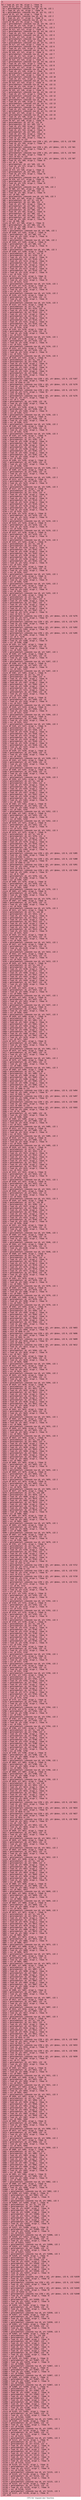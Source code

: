 digraph "CFG for 'expand_key' function" {
	label="CFG for 'expand_key' function";

	Node0x16a7f370 [shape=record,color="#b70d28ff", style=filled, fillcolor="#b70d2870" fontname="Courier",label="{2:\l|  %3 = load i8, ptr %0, align 1, !tbaa !6\l  store i8 %3, ptr %1, align 1, !tbaa !6\l  %4 = getelementptr inbounds nuw i8, ptr %0, i32 1\l  %5 = load i8, ptr %4, align 1, !tbaa !6\l  %6 = getelementptr inbounds nuw i8, ptr %1, i32 1\l  store i8 %5, ptr %6, align 1, !tbaa !6\l  %7 = getelementptr inbounds nuw i8, ptr %0, i32 2\l  %8 = load i8, ptr %7, align 1, !tbaa !6\l  %9 = getelementptr inbounds nuw i8, ptr %1, i32 2\l  store i8 %8, ptr %9, align 1, !tbaa !6\l  %10 = getelementptr inbounds nuw i8, ptr %0, i32 3\l  %11 = load i8, ptr %10, align 1, !tbaa !6\l  %12 = getelementptr inbounds nuw i8, ptr %1, i32 3\l  store i8 %11, ptr %12, align 1, !tbaa !6\l  %13 = getelementptr inbounds nuw i8, ptr %0, i32 4\l  %14 = load i8, ptr %13, align 1, !tbaa !6\l  %15 = getelementptr inbounds nuw i8, ptr %1, i32 4\l  store i8 %14, ptr %15, align 1, !tbaa !6\l  %16 = getelementptr inbounds nuw i8, ptr %0, i32 5\l  %17 = load i8, ptr %16, align 1, !tbaa !6\l  %18 = getelementptr inbounds nuw i8, ptr %1, i32 5\l  store i8 %17, ptr %18, align 1, !tbaa !6\l  %19 = getelementptr inbounds nuw i8, ptr %0, i32 6\l  %20 = load i8, ptr %19, align 1, !tbaa !6\l  %21 = getelementptr inbounds nuw i8, ptr %1, i32 6\l  store i8 %20, ptr %21, align 1, !tbaa !6\l  %22 = getelementptr inbounds nuw i8, ptr %0, i32 7\l  %23 = load i8, ptr %22, align 1, !tbaa !6\l  %24 = getelementptr inbounds nuw i8, ptr %1, i32 7\l  store i8 %23, ptr %24, align 1, !tbaa !6\l  %25 = getelementptr inbounds nuw i8, ptr %0, i32 8\l  %26 = load i8, ptr %25, align 1, !tbaa !6\l  %27 = getelementptr inbounds nuw i8, ptr %1, i32 8\l  store i8 %26, ptr %27, align 1, !tbaa !6\l  %28 = getelementptr inbounds nuw i8, ptr %0, i32 9\l  %29 = load i8, ptr %28, align 1, !tbaa !6\l  %30 = getelementptr inbounds nuw i8, ptr %1, i32 9\l  store i8 %29, ptr %30, align 1, !tbaa !6\l  %31 = getelementptr inbounds nuw i8, ptr %0, i32 10\l  %32 = load i8, ptr %31, align 1, !tbaa !6\l  %33 = getelementptr inbounds nuw i8, ptr %1, i32 10\l  store i8 %32, ptr %33, align 1, !tbaa !6\l  %34 = getelementptr inbounds nuw i8, ptr %0, i32 11\l  %35 = load i8, ptr %34, align 1, !tbaa !6\l  %36 = getelementptr inbounds nuw i8, ptr %1, i32 11\l  store i8 %35, ptr %36, align 1, !tbaa !6\l  %37 = getelementptr inbounds nuw i8, ptr %0, i32 12\l  %38 = load i8, ptr %37, align 1, !tbaa !6\l  %39 = getelementptr inbounds nuw i8, ptr %1, i32 12\l  store i8 %38, ptr %39, align 1, !tbaa !6\l  %40 = getelementptr inbounds nuw i8, ptr %0, i32 13\l  %41 = load i8, ptr %40, align 1, !tbaa !6\l  %42 = getelementptr inbounds nuw i8, ptr %1, i32 13\l  store i8 %41, ptr %42, align 1, !tbaa !6\l  %43 = getelementptr inbounds nuw i8, ptr %0, i32 14\l  %44 = load i8, ptr %43, align 1, !tbaa !6\l  %45 = getelementptr inbounds nuw i8, ptr %1, i32 14\l  store i8 %44, ptr %45, align 1, !tbaa !6\l  %46 = getelementptr inbounds nuw i8, ptr %0, i32 15\l  %47 = load i8, ptr %46, align 1, !tbaa !6\l  %48 = getelementptr inbounds nuw i8, ptr %1, i32 15\l  store i8 %47, ptr %48, align 1, !tbaa !6\l  %49 = getelementptr i8, ptr %1, i32 16\l  %50 = getelementptr i8, ptr %49, i32 -4\l  %51 = load i8, ptr %50, align 1, !tbaa !6\l  %52 = getelementptr i8, ptr %49, i32 -3\l  %53 = load i8, ptr %52, align 1, !tbaa !6\l  %54 = getelementptr i8, ptr %49, i32 -2\l  %55 = load i8, ptr %54, align 1, !tbaa !6\l  %56 = getelementptr i8, ptr %49, i32 -1\l  %57 = load i8, ptr %56, align 1, !tbaa !6\l  %58 = zext i8 %53 to i32\l  %59 = getelementptr inbounds nuw [256 x i8], ptr @sbox, i32 0, i32 %58\l  %60 = load i8, ptr %59, align 1, !tbaa !6\l  %61 = zext i8 %55 to i32\l  %62 = getelementptr inbounds nuw [256 x i8], ptr @sbox, i32 0, i32 %61\l  %63 = load i8, ptr %62, align 1, !tbaa !6\l  %64 = zext i8 %57 to i32\l  %65 = getelementptr inbounds nuw [256 x i8], ptr @sbox, i32 0, i32 %64\l  %66 = load i8, ptr %65, align 1, !tbaa !6\l  %67 = zext i8 %51 to i32\l  %68 = getelementptr inbounds nuw [256 x i8], ptr @sbox, i32 0, i32 %67\l  %69 = load i8, ptr %68, align 1, !tbaa !6\l  %70 = xor i8 1, %60\l  %71 = getelementptr i8, ptr %49, i32 -16\l  %72 = load i8, ptr %71, align 1, !tbaa !6\l  %73 = xor i8 %72, %70\l  store i8 %73, ptr %49, align 1, !tbaa !6\l  %74 = getelementptr i8, ptr %49, i32 -15\l  %75 = load i8, ptr %74, align 1, !tbaa !6\l  %76 = xor i8 %75, %63\l  %77 = getelementptr inbounds nuw i8, ptr %49, i32 1\l  store i8 %76, ptr %77, align 1, !tbaa !6\l  %78 = getelementptr i8, ptr %49, i32 -14\l  %79 = load i8, ptr %78, align 1, !tbaa !6\l  %80 = xor i8 %79, %66\l  %81 = getelementptr inbounds nuw i8, ptr %49, i32 2\l  store i8 %80, ptr %81, align 1, !tbaa !6\l  %82 = getelementptr i8, ptr %49, i32 -13\l  %83 = load i8, ptr %82, align 1, !tbaa !6\l  %84 = xor i8 %83, %69\l  %85 = getelementptr inbounds nuw i8, ptr %49, i32 3\l  store i8 %84, ptr %85, align 1, !tbaa !6\l  %86 = getelementptr i8, ptr %1, i32 20\l  %87 = getelementptr i8, ptr %86, i32 -4\l  %88 = load i8, ptr %87, align 1, !tbaa !6\l  %89 = getelementptr i8, ptr %86, i32 -3\l  %90 = load i8, ptr %89, align 1, !tbaa !6\l  %91 = getelementptr i8, ptr %86, i32 -2\l  %92 = load i8, ptr %91, align 1, !tbaa !6\l  %93 = getelementptr i8, ptr %86, i32 -1\l  %94 = load i8, ptr %93, align 1, !tbaa !6\l  %95 = getelementptr i8, ptr %86, i32 -16\l  %96 = load i8, ptr %95, align 1, !tbaa !6\l  %97 = xor i8 %96, %88\l  store i8 %97, ptr %86, align 1, !tbaa !6\l  %98 = getelementptr i8, ptr %86, i32 -15\l  %99 = load i8, ptr %98, align 1, !tbaa !6\l  %100 = xor i8 %99, %90\l  %101 = getelementptr inbounds nuw i8, ptr %86, i32 1\l  store i8 %100, ptr %101, align 1, !tbaa !6\l  %102 = getelementptr i8, ptr %86, i32 -14\l  %103 = load i8, ptr %102, align 1, !tbaa !6\l  %104 = xor i8 %103, %92\l  %105 = getelementptr inbounds nuw i8, ptr %86, i32 2\l  store i8 %104, ptr %105, align 1, !tbaa !6\l  %106 = getelementptr i8, ptr %86, i32 -13\l  %107 = load i8, ptr %106, align 1, !tbaa !6\l  %108 = xor i8 %107, %94\l  %109 = getelementptr inbounds nuw i8, ptr %86, i32 3\l  store i8 %108, ptr %109, align 1, !tbaa !6\l  %110 = getelementptr i8, ptr %1, i32 24\l  %111 = getelementptr i8, ptr %110, i32 -4\l  %112 = load i8, ptr %111, align 1, !tbaa !6\l  %113 = getelementptr i8, ptr %110, i32 -3\l  %114 = load i8, ptr %113, align 1, !tbaa !6\l  %115 = getelementptr i8, ptr %110, i32 -2\l  %116 = load i8, ptr %115, align 1, !tbaa !6\l  %117 = getelementptr i8, ptr %110, i32 -1\l  %118 = load i8, ptr %117, align 1, !tbaa !6\l  %119 = getelementptr i8, ptr %110, i32 -16\l  %120 = load i8, ptr %119, align 1, !tbaa !6\l  %121 = xor i8 %120, %112\l  store i8 %121, ptr %110, align 1, !tbaa !6\l  %122 = getelementptr i8, ptr %110, i32 -15\l  %123 = load i8, ptr %122, align 1, !tbaa !6\l  %124 = xor i8 %123, %114\l  %125 = getelementptr inbounds nuw i8, ptr %110, i32 1\l  store i8 %124, ptr %125, align 1, !tbaa !6\l  %126 = getelementptr i8, ptr %110, i32 -14\l  %127 = load i8, ptr %126, align 1, !tbaa !6\l  %128 = xor i8 %127, %116\l  %129 = getelementptr inbounds nuw i8, ptr %110, i32 2\l  store i8 %128, ptr %129, align 1, !tbaa !6\l  %130 = getelementptr i8, ptr %110, i32 -13\l  %131 = load i8, ptr %130, align 1, !tbaa !6\l  %132 = xor i8 %131, %118\l  %133 = getelementptr inbounds nuw i8, ptr %110, i32 3\l  store i8 %132, ptr %133, align 1, !tbaa !6\l  %134 = getelementptr i8, ptr %1, i32 28\l  %135 = getelementptr i8, ptr %134, i32 -4\l  %136 = load i8, ptr %135, align 1, !tbaa !6\l  %137 = getelementptr i8, ptr %134, i32 -3\l  %138 = load i8, ptr %137, align 1, !tbaa !6\l  %139 = getelementptr i8, ptr %134, i32 -2\l  %140 = load i8, ptr %139, align 1, !tbaa !6\l  %141 = getelementptr i8, ptr %134, i32 -1\l  %142 = load i8, ptr %141, align 1, !tbaa !6\l  %143 = getelementptr i8, ptr %134, i32 -16\l  %144 = load i8, ptr %143, align 1, !tbaa !6\l  %145 = xor i8 %144, %136\l  store i8 %145, ptr %134, align 1, !tbaa !6\l  %146 = getelementptr i8, ptr %134, i32 -15\l  %147 = load i8, ptr %146, align 1, !tbaa !6\l  %148 = xor i8 %147, %138\l  %149 = getelementptr inbounds nuw i8, ptr %134, i32 1\l  store i8 %148, ptr %149, align 1, !tbaa !6\l  %150 = getelementptr i8, ptr %134, i32 -14\l  %151 = load i8, ptr %150, align 1, !tbaa !6\l  %152 = xor i8 %151, %140\l  %153 = getelementptr inbounds nuw i8, ptr %134, i32 2\l  store i8 %152, ptr %153, align 1, !tbaa !6\l  %154 = getelementptr i8, ptr %134, i32 -13\l  %155 = load i8, ptr %154, align 1, !tbaa !6\l  %156 = xor i8 %155, %142\l  %157 = getelementptr inbounds nuw i8, ptr %134, i32 3\l  store i8 %156, ptr %157, align 1, !tbaa !6\l  %158 = getelementptr i8, ptr %1, i32 32\l  %159 = getelementptr i8, ptr %158, i32 -4\l  %160 = load i8, ptr %159, align 1, !tbaa !6\l  %161 = getelementptr i8, ptr %158, i32 -3\l  %162 = load i8, ptr %161, align 1, !tbaa !6\l  %163 = getelementptr i8, ptr %158, i32 -2\l  %164 = load i8, ptr %163, align 1, !tbaa !6\l  %165 = getelementptr i8, ptr %158, i32 -1\l  %166 = load i8, ptr %165, align 1, !tbaa !6\l  %167 = zext i8 %162 to i32\l  %168 = getelementptr inbounds nuw [256 x i8], ptr @sbox, i32 0, i32 %167\l  %169 = load i8, ptr %168, align 1, !tbaa !6\l  %170 = zext i8 %164 to i32\l  %171 = getelementptr inbounds nuw [256 x i8], ptr @sbox, i32 0, i32 %170\l  %172 = load i8, ptr %171, align 1, !tbaa !6\l  %173 = zext i8 %166 to i32\l  %174 = getelementptr inbounds nuw [256 x i8], ptr @sbox, i32 0, i32 %173\l  %175 = load i8, ptr %174, align 1, !tbaa !6\l  %176 = zext i8 %160 to i32\l  %177 = getelementptr inbounds nuw [256 x i8], ptr @sbox, i32 0, i32 %176\l  %178 = load i8, ptr %177, align 1, !tbaa !6\l  %179 = xor i8 2, %169\l  %180 = getelementptr i8, ptr %158, i32 -16\l  %181 = load i8, ptr %180, align 1, !tbaa !6\l  %182 = xor i8 %181, %179\l  store i8 %182, ptr %158, align 1, !tbaa !6\l  %183 = getelementptr i8, ptr %158, i32 -15\l  %184 = load i8, ptr %183, align 1, !tbaa !6\l  %185 = xor i8 %184, %172\l  %186 = getelementptr inbounds nuw i8, ptr %158, i32 1\l  store i8 %185, ptr %186, align 1, !tbaa !6\l  %187 = getelementptr i8, ptr %158, i32 -14\l  %188 = load i8, ptr %187, align 1, !tbaa !6\l  %189 = xor i8 %188, %175\l  %190 = getelementptr inbounds nuw i8, ptr %158, i32 2\l  store i8 %189, ptr %190, align 1, !tbaa !6\l  %191 = getelementptr i8, ptr %158, i32 -13\l  %192 = load i8, ptr %191, align 1, !tbaa !6\l  %193 = xor i8 %192, %178\l  %194 = getelementptr inbounds nuw i8, ptr %158, i32 3\l  store i8 %193, ptr %194, align 1, !tbaa !6\l  %195 = getelementptr i8, ptr %1, i32 36\l  %196 = getelementptr i8, ptr %195, i32 -4\l  %197 = load i8, ptr %196, align 1, !tbaa !6\l  %198 = getelementptr i8, ptr %195, i32 -3\l  %199 = load i8, ptr %198, align 1, !tbaa !6\l  %200 = getelementptr i8, ptr %195, i32 -2\l  %201 = load i8, ptr %200, align 1, !tbaa !6\l  %202 = getelementptr i8, ptr %195, i32 -1\l  %203 = load i8, ptr %202, align 1, !tbaa !6\l  %204 = getelementptr i8, ptr %195, i32 -16\l  %205 = load i8, ptr %204, align 1, !tbaa !6\l  %206 = xor i8 %205, %197\l  store i8 %206, ptr %195, align 1, !tbaa !6\l  %207 = getelementptr i8, ptr %195, i32 -15\l  %208 = load i8, ptr %207, align 1, !tbaa !6\l  %209 = xor i8 %208, %199\l  %210 = getelementptr inbounds nuw i8, ptr %195, i32 1\l  store i8 %209, ptr %210, align 1, !tbaa !6\l  %211 = getelementptr i8, ptr %195, i32 -14\l  %212 = load i8, ptr %211, align 1, !tbaa !6\l  %213 = xor i8 %212, %201\l  %214 = getelementptr inbounds nuw i8, ptr %195, i32 2\l  store i8 %213, ptr %214, align 1, !tbaa !6\l  %215 = getelementptr i8, ptr %195, i32 -13\l  %216 = load i8, ptr %215, align 1, !tbaa !6\l  %217 = xor i8 %216, %203\l  %218 = getelementptr inbounds nuw i8, ptr %195, i32 3\l  store i8 %217, ptr %218, align 1, !tbaa !6\l  %219 = getelementptr i8, ptr %1, i32 40\l  %220 = getelementptr i8, ptr %219, i32 -4\l  %221 = load i8, ptr %220, align 1, !tbaa !6\l  %222 = getelementptr i8, ptr %219, i32 -3\l  %223 = load i8, ptr %222, align 1, !tbaa !6\l  %224 = getelementptr i8, ptr %219, i32 -2\l  %225 = load i8, ptr %224, align 1, !tbaa !6\l  %226 = getelementptr i8, ptr %219, i32 -1\l  %227 = load i8, ptr %226, align 1, !tbaa !6\l  %228 = getelementptr i8, ptr %219, i32 -16\l  %229 = load i8, ptr %228, align 1, !tbaa !6\l  %230 = xor i8 %229, %221\l  store i8 %230, ptr %219, align 1, !tbaa !6\l  %231 = getelementptr i8, ptr %219, i32 -15\l  %232 = load i8, ptr %231, align 1, !tbaa !6\l  %233 = xor i8 %232, %223\l  %234 = getelementptr inbounds nuw i8, ptr %219, i32 1\l  store i8 %233, ptr %234, align 1, !tbaa !6\l  %235 = getelementptr i8, ptr %219, i32 -14\l  %236 = load i8, ptr %235, align 1, !tbaa !6\l  %237 = xor i8 %236, %225\l  %238 = getelementptr inbounds nuw i8, ptr %219, i32 2\l  store i8 %237, ptr %238, align 1, !tbaa !6\l  %239 = getelementptr i8, ptr %219, i32 -13\l  %240 = load i8, ptr %239, align 1, !tbaa !6\l  %241 = xor i8 %240, %227\l  %242 = getelementptr inbounds nuw i8, ptr %219, i32 3\l  store i8 %241, ptr %242, align 1, !tbaa !6\l  %243 = getelementptr i8, ptr %1, i32 44\l  %244 = getelementptr i8, ptr %243, i32 -4\l  %245 = load i8, ptr %244, align 1, !tbaa !6\l  %246 = getelementptr i8, ptr %243, i32 -3\l  %247 = load i8, ptr %246, align 1, !tbaa !6\l  %248 = getelementptr i8, ptr %243, i32 -2\l  %249 = load i8, ptr %248, align 1, !tbaa !6\l  %250 = getelementptr i8, ptr %243, i32 -1\l  %251 = load i8, ptr %250, align 1, !tbaa !6\l  %252 = getelementptr i8, ptr %243, i32 -16\l  %253 = load i8, ptr %252, align 1, !tbaa !6\l  %254 = xor i8 %253, %245\l  store i8 %254, ptr %243, align 1, !tbaa !6\l  %255 = getelementptr i8, ptr %243, i32 -15\l  %256 = load i8, ptr %255, align 1, !tbaa !6\l  %257 = xor i8 %256, %247\l  %258 = getelementptr inbounds nuw i8, ptr %243, i32 1\l  store i8 %257, ptr %258, align 1, !tbaa !6\l  %259 = getelementptr i8, ptr %243, i32 -14\l  %260 = load i8, ptr %259, align 1, !tbaa !6\l  %261 = xor i8 %260, %249\l  %262 = getelementptr inbounds nuw i8, ptr %243, i32 2\l  store i8 %261, ptr %262, align 1, !tbaa !6\l  %263 = getelementptr i8, ptr %243, i32 -13\l  %264 = load i8, ptr %263, align 1, !tbaa !6\l  %265 = xor i8 %264, %251\l  %266 = getelementptr inbounds nuw i8, ptr %243, i32 3\l  store i8 %265, ptr %266, align 1, !tbaa !6\l  %267 = getelementptr i8, ptr %1, i32 48\l  %268 = getelementptr i8, ptr %267, i32 -4\l  %269 = load i8, ptr %268, align 1, !tbaa !6\l  %270 = getelementptr i8, ptr %267, i32 -3\l  %271 = load i8, ptr %270, align 1, !tbaa !6\l  %272 = getelementptr i8, ptr %267, i32 -2\l  %273 = load i8, ptr %272, align 1, !tbaa !6\l  %274 = getelementptr i8, ptr %267, i32 -1\l  %275 = load i8, ptr %274, align 1, !tbaa !6\l  %276 = zext i8 %271 to i32\l  %277 = getelementptr inbounds nuw [256 x i8], ptr @sbox, i32 0, i32 %276\l  %278 = load i8, ptr %277, align 1, !tbaa !6\l  %279 = zext i8 %273 to i32\l  %280 = getelementptr inbounds nuw [256 x i8], ptr @sbox, i32 0, i32 %279\l  %281 = load i8, ptr %280, align 1, !tbaa !6\l  %282 = zext i8 %275 to i32\l  %283 = getelementptr inbounds nuw [256 x i8], ptr @sbox, i32 0, i32 %282\l  %284 = load i8, ptr %283, align 1, !tbaa !6\l  %285 = zext i8 %269 to i32\l  %286 = getelementptr inbounds nuw [256 x i8], ptr @sbox, i32 0, i32 %285\l  %287 = load i8, ptr %286, align 1, !tbaa !6\l  %288 = xor i8 4, %278\l  %289 = getelementptr i8, ptr %267, i32 -16\l  %290 = load i8, ptr %289, align 1, !tbaa !6\l  %291 = xor i8 %290, %288\l  store i8 %291, ptr %267, align 1, !tbaa !6\l  %292 = getelementptr i8, ptr %267, i32 -15\l  %293 = load i8, ptr %292, align 1, !tbaa !6\l  %294 = xor i8 %293, %281\l  %295 = getelementptr inbounds nuw i8, ptr %267, i32 1\l  store i8 %294, ptr %295, align 1, !tbaa !6\l  %296 = getelementptr i8, ptr %267, i32 -14\l  %297 = load i8, ptr %296, align 1, !tbaa !6\l  %298 = xor i8 %297, %284\l  %299 = getelementptr inbounds nuw i8, ptr %267, i32 2\l  store i8 %298, ptr %299, align 1, !tbaa !6\l  %300 = getelementptr i8, ptr %267, i32 -13\l  %301 = load i8, ptr %300, align 1, !tbaa !6\l  %302 = xor i8 %301, %287\l  %303 = getelementptr inbounds nuw i8, ptr %267, i32 3\l  store i8 %302, ptr %303, align 1, !tbaa !6\l  %304 = getelementptr i8, ptr %1, i32 52\l  %305 = getelementptr i8, ptr %304, i32 -4\l  %306 = load i8, ptr %305, align 1, !tbaa !6\l  %307 = getelementptr i8, ptr %304, i32 -3\l  %308 = load i8, ptr %307, align 1, !tbaa !6\l  %309 = getelementptr i8, ptr %304, i32 -2\l  %310 = load i8, ptr %309, align 1, !tbaa !6\l  %311 = getelementptr i8, ptr %304, i32 -1\l  %312 = load i8, ptr %311, align 1, !tbaa !6\l  %313 = getelementptr i8, ptr %304, i32 -16\l  %314 = load i8, ptr %313, align 1, !tbaa !6\l  %315 = xor i8 %314, %306\l  store i8 %315, ptr %304, align 1, !tbaa !6\l  %316 = getelementptr i8, ptr %304, i32 -15\l  %317 = load i8, ptr %316, align 1, !tbaa !6\l  %318 = xor i8 %317, %308\l  %319 = getelementptr inbounds nuw i8, ptr %304, i32 1\l  store i8 %318, ptr %319, align 1, !tbaa !6\l  %320 = getelementptr i8, ptr %304, i32 -14\l  %321 = load i8, ptr %320, align 1, !tbaa !6\l  %322 = xor i8 %321, %310\l  %323 = getelementptr inbounds nuw i8, ptr %304, i32 2\l  store i8 %322, ptr %323, align 1, !tbaa !6\l  %324 = getelementptr i8, ptr %304, i32 -13\l  %325 = load i8, ptr %324, align 1, !tbaa !6\l  %326 = xor i8 %325, %312\l  %327 = getelementptr inbounds nuw i8, ptr %304, i32 3\l  store i8 %326, ptr %327, align 1, !tbaa !6\l  %328 = getelementptr i8, ptr %1, i32 56\l  %329 = getelementptr i8, ptr %328, i32 -4\l  %330 = load i8, ptr %329, align 1, !tbaa !6\l  %331 = getelementptr i8, ptr %328, i32 -3\l  %332 = load i8, ptr %331, align 1, !tbaa !6\l  %333 = getelementptr i8, ptr %328, i32 -2\l  %334 = load i8, ptr %333, align 1, !tbaa !6\l  %335 = getelementptr i8, ptr %328, i32 -1\l  %336 = load i8, ptr %335, align 1, !tbaa !6\l  %337 = getelementptr i8, ptr %328, i32 -16\l  %338 = load i8, ptr %337, align 1, !tbaa !6\l  %339 = xor i8 %338, %330\l  store i8 %339, ptr %328, align 1, !tbaa !6\l  %340 = getelementptr i8, ptr %328, i32 -15\l  %341 = load i8, ptr %340, align 1, !tbaa !6\l  %342 = xor i8 %341, %332\l  %343 = getelementptr inbounds nuw i8, ptr %328, i32 1\l  store i8 %342, ptr %343, align 1, !tbaa !6\l  %344 = getelementptr i8, ptr %328, i32 -14\l  %345 = load i8, ptr %344, align 1, !tbaa !6\l  %346 = xor i8 %345, %334\l  %347 = getelementptr inbounds nuw i8, ptr %328, i32 2\l  store i8 %346, ptr %347, align 1, !tbaa !6\l  %348 = getelementptr i8, ptr %328, i32 -13\l  %349 = load i8, ptr %348, align 1, !tbaa !6\l  %350 = xor i8 %349, %336\l  %351 = getelementptr inbounds nuw i8, ptr %328, i32 3\l  store i8 %350, ptr %351, align 1, !tbaa !6\l  %352 = getelementptr i8, ptr %1, i32 60\l  %353 = getelementptr i8, ptr %352, i32 -4\l  %354 = load i8, ptr %353, align 1, !tbaa !6\l  %355 = getelementptr i8, ptr %352, i32 -3\l  %356 = load i8, ptr %355, align 1, !tbaa !6\l  %357 = getelementptr i8, ptr %352, i32 -2\l  %358 = load i8, ptr %357, align 1, !tbaa !6\l  %359 = getelementptr i8, ptr %352, i32 -1\l  %360 = load i8, ptr %359, align 1, !tbaa !6\l  %361 = getelementptr i8, ptr %352, i32 -16\l  %362 = load i8, ptr %361, align 1, !tbaa !6\l  %363 = xor i8 %362, %354\l  store i8 %363, ptr %352, align 1, !tbaa !6\l  %364 = getelementptr i8, ptr %352, i32 -15\l  %365 = load i8, ptr %364, align 1, !tbaa !6\l  %366 = xor i8 %365, %356\l  %367 = getelementptr inbounds nuw i8, ptr %352, i32 1\l  store i8 %366, ptr %367, align 1, !tbaa !6\l  %368 = getelementptr i8, ptr %352, i32 -14\l  %369 = load i8, ptr %368, align 1, !tbaa !6\l  %370 = xor i8 %369, %358\l  %371 = getelementptr inbounds nuw i8, ptr %352, i32 2\l  store i8 %370, ptr %371, align 1, !tbaa !6\l  %372 = getelementptr i8, ptr %352, i32 -13\l  %373 = load i8, ptr %372, align 1, !tbaa !6\l  %374 = xor i8 %373, %360\l  %375 = getelementptr inbounds nuw i8, ptr %352, i32 3\l  store i8 %374, ptr %375, align 1, !tbaa !6\l  %376 = getelementptr i8, ptr %1, i32 64\l  %377 = getelementptr i8, ptr %376, i32 -4\l  %378 = load i8, ptr %377, align 1, !tbaa !6\l  %379 = getelementptr i8, ptr %376, i32 -3\l  %380 = load i8, ptr %379, align 1, !tbaa !6\l  %381 = getelementptr i8, ptr %376, i32 -2\l  %382 = load i8, ptr %381, align 1, !tbaa !6\l  %383 = getelementptr i8, ptr %376, i32 -1\l  %384 = load i8, ptr %383, align 1, !tbaa !6\l  %385 = zext i8 %380 to i32\l  %386 = getelementptr inbounds nuw [256 x i8], ptr @sbox, i32 0, i32 %385\l  %387 = load i8, ptr %386, align 1, !tbaa !6\l  %388 = zext i8 %382 to i32\l  %389 = getelementptr inbounds nuw [256 x i8], ptr @sbox, i32 0, i32 %388\l  %390 = load i8, ptr %389, align 1, !tbaa !6\l  %391 = zext i8 %384 to i32\l  %392 = getelementptr inbounds nuw [256 x i8], ptr @sbox, i32 0, i32 %391\l  %393 = load i8, ptr %392, align 1, !tbaa !6\l  %394 = zext i8 %378 to i32\l  %395 = getelementptr inbounds nuw [256 x i8], ptr @sbox, i32 0, i32 %394\l  %396 = load i8, ptr %395, align 1, !tbaa !6\l  %397 = xor i8 8, %387\l  %398 = getelementptr i8, ptr %376, i32 -16\l  %399 = load i8, ptr %398, align 1, !tbaa !6\l  %400 = xor i8 %399, %397\l  store i8 %400, ptr %376, align 1, !tbaa !6\l  %401 = getelementptr i8, ptr %376, i32 -15\l  %402 = load i8, ptr %401, align 1, !tbaa !6\l  %403 = xor i8 %402, %390\l  %404 = getelementptr inbounds nuw i8, ptr %376, i32 1\l  store i8 %403, ptr %404, align 1, !tbaa !6\l  %405 = getelementptr i8, ptr %376, i32 -14\l  %406 = load i8, ptr %405, align 1, !tbaa !6\l  %407 = xor i8 %406, %393\l  %408 = getelementptr inbounds nuw i8, ptr %376, i32 2\l  store i8 %407, ptr %408, align 1, !tbaa !6\l  %409 = getelementptr i8, ptr %376, i32 -13\l  %410 = load i8, ptr %409, align 1, !tbaa !6\l  %411 = xor i8 %410, %396\l  %412 = getelementptr inbounds nuw i8, ptr %376, i32 3\l  store i8 %411, ptr %412, align 1, !tbaa !6\l  %413 = getelementptr i8, ptr %1, i32 68\l  %414 = getelementptr i8, ptr %413, i32 -4\l  %415 = load i8, ptr %414, align 1, !tbaa !6\l  %416 = getelementptr i8, ptr %413, i32 -3\l  %417 = load i8, ptr %416, align 1, !tbaa !6\l  %418 = getelementptr i8, ptr %413, i32 -2\l  %419 = load i8, ptr %418, align 1, !tbaa !6\l  %420 = getelementptr i8, ptr %413, i32 -1\l  %421 = load i8, ptr %420, align 1, !tbaa !6\l  %422 = getelementptr i8, ptr %413, i32 -16\l  %423 = load i8, ptr %422, align 1, !tbaa !6\l  %424 = xor i8 %423, %415\l  store i8 %424, ptr %413, align 1, !tbaa !6\l  %425 = getelementptr i8, ptr %413, i32 -15\l  %426 = load i8, ptr %425, align 1, !tbaa !6\l  %427 = xor i8 %426, %417\l  %428 = getelementptr inbounds nuw i8, ptr %413, i32 1\l  store i8 %427, ptr %428, align 1, !tbaa !6\l  %429 = getelementptr i8, ptr %413, i32 -14\l  %430 = load i8, ptr %429, align 1, !tbaa !6\l  %431 = xor i8 %430, %419\l  %432 = getelementptr inbounds nuw i8, ptr %413, i32 2\l  store i8 %431, ptr %432, align 1, !tbaa !6\l  %433 = getelementptr i8, ptr %413, i32 -13\l  %434 = load i8, ptr %433, align 1, !tbaa !6\l  %435 = xor i8 %434, %421\l  %436 = getelementptr inbounds nuw i8, ptr %413, i32 3\l  store i8 %435, ptr %436, align 1, !tbaa !6\l  %437 = getelementptr i8, ptr %1, i32 72\l  %438 = getelementptr i8, ptr %437, i32 -4\l  %439 = load i8, ptr %438, align 1, !tbaa !6\l  %440 = getelementptr i8, ptr %437, i32 -3\l  %441 = load i8, ptr %440, align 1, !tbaa !6\l  %442 = getelementptr i8, ptr %437, i32 -2\l  %443 = load i8, ptr %442, align 1, !tbaa !6\l  %444 = getelementptr i8, ptr %437, i32 -1\l  %445 = load i8, ptr %444, align 1, !tbaa !6\l  %446 = getelementptr i8, ptr %437, i32 -16\l  %447 = load i8, ptr %446, align 1, !tbaa !6\l  %448 = xor i8 %447, %439\l  store i8 %448, ptr %437, align 1, !tbaa !6\l  %449 = getelementptr i8, ptr %437, i32 -15\l  %450 = load i8, ptr %449, align 1, !tbaa !6\l  %451 = xor i8 %450, %441\l  %452 = getelementptr inbounds nuw i8, ptr %437, i32 1\l  store i8 %451, ptr %452, align 1, !tbaa !6\l  %453 = getelementptr i8, ptr %437, i32 -14\l  %454 = load i8, ptr %453, align 1, !tbaa !6\l  %455 = xor i8 %454, %443\l  %456 = getelementptr inbounds nuw i8, ptr %437, i32 2\l  store i8 %455, ptr %456, align 1, !tbaa !6\l  %457 = getelementptr i8, ptr %437, i32 -13\l  %458 = load i8, ptr %457, align 1, !tbaa !6\l  %459 = xor i8 %458, %445\l  %460 = getelementptr inbounds nuw i8, ptr %437, i32 3\l  store i8 %459, ptr %460, align 1, !tbaa !6\l  %461 = getelementptr i8, ptr %1, i32 76\l  %462 = getelementptr i8, ptr %461, i32 -4\l  %463 = load i8, ptr %462, align 1, !tbaa !6\l  %464 = getelementptr i8, ptr %461, i32 -3\l  %465 = load i8, ptr %464, align 1, !tbaa !6\l  %466 = getelementptr i8, ptr %461, i32 -2\l  %467 = load i8, ptr %466, align 1, !tbaa !6\l  %468 = getelementptr i8, ptr %461, i32 -1\l  %469 = load i8, ptr %468, align 1, !tbaa !6\l  %470 = getelementptr i8, ptr %461, i32 -16\l  %471 = load i8, ptr %470, align 1, !tbaa !6\l  %472 = xor i8 %471, %463\l  store i8 %472, ptr %461, align 1, !tbaa !6\l  %473 = getelementptr i8, ptr %461, i32 -15\l  %474 = load i8, ptr %473, align 1, !tbaa !6\l  %475 = xor i8 %474, %465\l  %476 = getelementptr inbounds nuw i8, ptr %461, i32 1\l  store i8 %475, ptr %476, align 1, !tbaa !6\l  %477 = getelementptr i8, ptr %461, i32 -14\l  %478 = load i8, ptr %477, align 1, !tbaa !6\l  %479 = xor i8 %478, %467\l  %480 = getelementptr inbounds nuw i8, ptr %461, i32 2\l  store i8 %479, ptr %480, align 1, !tbaa !6\l  %481 = getelementptr i8, ptr %461, i32 -13\l  %482 = load i8, ptr %481, align 1, !tbaa !6\l  %483 = xor i8 %482, %469\l  %484 = getelementptr inbounds nuw i8, ptr %461, i32 3\l  store i8 %483, ptr %484, align 1, !tbaa !6\l  %485 = getelementptr i8, ptr %1, i32 80\l  %486 = getelementptr i8, ptr %485, i32 -4\l  %487 = load i8, ptr %486, align 1, !tbaa !6\l  %488 = getelementptr i8, ptr %485, i32 -3\l  %489 = load i8, ptr %488, align 1, !tbaa !6\l  %490 = getelementptr i8, ptr %485, i32 -2\l  %491 = load i8, ptr %490, align 1, !tbaa !6\l  %492 = getelementptr i8, ptr %485, i32 -1\l  %493 = load i8, ptr %492, align 1, !tbaa !6\l  %494 = zext i8 %489 to i32\l  %495 = getelementptr inbounds nuw [256 x i8], ptr @sbox, i32 0, i32 %494\l  %496 = load i8, ptr %495, align 1, !tbaa !6\l  %497 = zext i8 %491 to i32\l  %498 = getelementptr inbounds nuw [256 x i8], ptr @sbox, i32 0, i32 %497\l  %499 = load i8, ptr %498, align 1, !tbaa !6\l  %500 = zext i8 %493 to i32\l  %501 = getelementptr inbounds nuw [256 x i8], ptr @sbox, i32 0, i32 %500\l  %502 = load i8, ptr %501, align 1, !tbaa !6\l  %503 = zext i8 %487 to i32\l  %504 = getelementptr inbounds nuw [256 x i8], ptr @sbox, i32 0, i32 %503\l  %505 = load i8, ptr %504, align 1, !tbaa !6\l  %506 = xor i8 16, %496\l  %507 = getelementptr i8, ptr %485, i32 -16\l  %508 = load i8, ptr %507, align 1, !tbaa !6\l  %509 = xor i8 %508, %506\l  store i8 %509, ptr %485, align 1, !tbaa !6\l  %510 = getelementptr i8, ptr %485, i32 -15\l  %511 = load i8, ptr %510, align 1, !tbaa !6\l  %512 = xor i8 %511, %499\l  %513 = getelementptr inbounds nuw i8, ptr %485, i32 1\l  store i8 %512, ptr %513, align 1, !tbaa !6\l  %514 = getelementptr i8, ptr %485, i32 -14\l  %515 = load i8, ptr %514, align 1, !tbaa !6\l  %516 = xor i8 %515, %502\l  %517 = getelementptr inbounds nuw i8, ptr %485, i32 2\l  store i8 %516, ptr %517, align 1, !tbaa !6\l  %518 = getelementptr i8, ptr %485, i32 -13\l  %519 = load i8, ptr %518, align 1, !tbaa !6\l  %520 = xor i8 %519, %505\l  %521 = getelementptr inbounds nuw i8, ptr %485, i32 3\l  store i8 %520, ptr %521, align 1, !tbaa !6\l  %522 = getelementptr i8, ptr %1, i32 84\l  %523 = getelementptr i8, ptr %522, i32 -4\l  %524 = load i8, ptr %523, align 1, !tbaa !6\l  %525 = getelementptr i8, ptr %522, i32 -3\l  %526 = load i8, ptr %525, align 1, !tbaa !6\l  %527 = getelementptr i8, ptr %522, i32 -2\l  %528 = load i8, ptr %527, align 1, !tbaa !6\l  %529 = getelementptr i8, ptr %522, i32 -1\l  %530 = load i8, ptr %529, align 1, !tbaa !6\l  %531 = getelementptr i8, ptr %522, i32 -16\l  %532 = load i8, ptr %531, align 1, !tbaa !6\l  %533 = xor i8 %532, %524\l  store i8 %533, ptr %522, align 1, !tbaa !6\l  %534 = getelementptr i8, ptr %522, i32 -15\l  %535 = load i8, ptr %534, align 1, !tbaa !6\l  %536 = xor i8 %535, %526\l  %537 = getelementptr inbounds nuw i8, ptr %522, i32 1\l  store i8 %536, ptr %537, align 1, !tbaa !6\l  %538 = getelementptr i8, ptr %522, i32 -14\l  %539 = load i8, ptr %538, align 1, !tbaa !6\l  %540 = xor i8 %539, %528\l  %541 = getelementptr inbounds nuw i8, ptr %522, i32 2\l  store i8 %540, ptr %541, align 1, !tbaa !6\l  %542 = getelementptr i8, ptr %522, i32 -13\l  %543 = load i8, ptr %542, align 1, !tbaa !6\l  %544 = xor i8 %543, %530\l  %545 = getelementptr inbounds nuw i8, ptr %522, i32 3\l  store i8 %544, ptr %545, align 1, !tbaa !6\l  %546 = getelementptr i8, ptr %1, i32 88\l  %547 = getelementptr i8, ptr %546, i32 -4\l  %548 = load i8, ptr %547, align 1, !tbaa !6\l  %549 = getelementptr i8, ptr %546, i32 -3\l  %550 = load i8, ptr %549, align 1, !tbaa !6\l  %551 = getelementptr i8, ptr %546, i32 -2\l  %552 = load i8, ptr %551, align 1, !tbaa !6\l  %553 = getelementptr i8, ptr %546, i32 -1\l  %554 = load i8, ptr %553, align 1, !tbaa !6\l  %555 = getelementptr i8, ptr %546, i32 -16\l  %556 = load i8, ptr %555, align 1, !tbaa !6\l  %557 = xor i8 %556, %548\l  store i8 %557, ptr %546, align 1, !tbaa !6\l  %558 = getelementptr i8, ptr %546, i32 -15\l  %559 = load i8, ptr %558, align 1, !tbaa !6\l  %560 = xor i8 %559, %550\l  %561 = getelementptr inbounds nuw i8, ptr %546, i32 1\l  store i8 %560, ptr %561, align 1, !tbaa !6\l  %562 = getelementptr i8, ptr %546, i32 -14\l  %563 = load i8, ptr %562, align 1, !tbaa !6\l  %564 = xor i8 %563, %552\l  %565 = getelementptr inbounds nuw i8, ptr %546, i32 2\l  store i8 %564, ptr %565, align 1, !tbaa !6\l  %566 = getelementptr i8, ptr %546, i32 -13\l  %567 = load i8, ptr %566, align 1, !tbaa !6\l  %568 = xor i8 %567, %554\l  %569 = getelementptr inbounds nuw i8, ptr %546, i32 3\l  store i8 %568, ptr %569, align 1, !tbaa !6\l  %570 = getelementptr i8, ptr %1, i32 92\l  %571 = getelementptr i8, ptr %570, i32 -4\l  %572 = load i8, ptr %571, align 1, !tbaa !6\l  %573 = getelementptr i8, ptr %570, i32 -3\l  %574 = load i8, ptr %573, align 1, !tbaa !6\l  %575 = getelementptr i8, ptr %570, i32 -2\l  %576 = load i8, ptr %575, align 1, !tbaa !6\l  %577 = getelementptr i8, ptr %570, i32 -1\l  %578 = load i8, ptr %577, align 1, !tbaa !6\l  %579 = getelementptr i8, ptr %570, i32 -16\l  %580 = load i8, ptr %579, align 1, !tbaa !6\l  %581 = xor i8 %580, %572\l  store i8 %581, ptr %570, align 1, !tbaa !6\l  %582 = getelementptr i8, ptr %570, i32 -15\l  %583 = load i8, ptr %582, align 1, !tbaa !6\l  %584 = xor i8 %583, %574\l  %585 = getelementptr inbounds nuw i8, ptr %570, i32 1\l  store i8 %584, ptr %585, align 1, !tbaa !6\l  %586 = getelementptr i8, ptr %570, i32 -14\l  %587 = load i8, ptr %586, align 1, !tbaa !6\l  %588 = xor i8 %587, %576\l  %589 = getelementptr inbounds nuw i8, ptr %570, i32 2\l  store i8 %588, ptr %589, align 1, !tbaa !6\l  %590 = getelementptr i8, ptr %570, i32 -13\l  %591 = load i8, ptr %590, align 1, !tbaa !6\l  %592 = xor i8 %591, %578\l  %593 = getelementptr inbounds nuw i8, ptr %570, i32 3\l  store i8 %592, ptr %593, align 1, !tbaa !6\l  %594 = getelementptr i8, ptr %1, i32 96\l  %595 = getelementptr i8, ptr %594, i32 -4\l  %596 = load i8, ptr %595, align 1, !tbaa !6\l  %597 = getelementptr i8, ptr %594, i32 -3\l  %598 = load i8, ptr %597, align 1, !tbaa !6\l  %599 = getelementptr i8, ptr %594, i32 -2\l  %600 = load i8, ptr %599, align 1, !tbaa !6\l  %601 = getelementptr i8, ptr %594, i32 -1\l  %602 = load i8, ptr %601, align 1, !tbaa !6\l  %603 = zext i8 %598 to i32\l  %604 = getelementptr inbounds nuw [256 x i8], ptr @sbox, i32 0, i32 %603\l  %605 = load i8, ptr %604, align 1, !tbaa !6\l  %606 = zext i8 %600 to i32\l  %607 = getelementptr inbounds nuw [256 x i8], ptr @sbox, i32 0, i32 %606\l  %608 = load i8, ptr %607, align 1, !tbaa !6\l  %609 = zext i8 %602 to i32\l  %610 = getelementptr inbounds nuw [256 x i8], ptr @sbox, i32 0, i32 %609\l  %611 = load i8, ptr %610, align 1, !tbaa !6\l  %612 = zext i8 %596 to i32\l  %613 = getelementptr inbounds nuw [256 x i8], ptr @sbox, i32 0, i32 %612\l  %614 = load i8, ptr %613, align 1, !tbaa !6\l  %615 = xor i8 32, %605\l  %616 = getelementptr i8, ptr %594, i32 -16\l  %617 = load i8, ptr %616, align 1, !tbaa !6\l  %618 = xor i8 %617, %615\l  store i8 %618, ptr %594, align 1, !tbaa !6\l  %619 = getelementptr i8, ptr %594, i32 -15\l  %620 = load i8, ptr %619, align 1, !tbaa !6\l  %621 = xor i8 %620, %608\l  %622 = getelementptr inbounds nuw i8, ptr %594, i32 1\l  store i8 %621, ptr %622, align 1, !tbaa !6\l  %623 = getelementptr i8, ptr %594, i32 -14\l  %624 = load i8, ptr %623, align 1, !tbaa !6\l  %625 = xor i8 %624, %611\l  %626 = getelementptr inbounds nuw i8, ptr %594, i32 2\l  store i8 %625, ptr %626, align 1, !tbaa !6\l  %627 = getelementptr i8, ptr %594, i32 -13\l  %628 = load i8, ptr %627, align 1, !tbaa !6\l  %629 = xor i8 %628, %614\l  %630 = getelementptr inbounds nuw i8, ptr %594, i32 3\l  store i8 %629, ptr %630, align 1, !tbaa !6\l  %631 = getelementptr i8, ptr %1, i32 100\l  %632 = getelementptr i8, ptr %631, i32 -4\l  %633 = load i8, ptr %632, align 1, !tbaa !6\l  %634 = getelementptr i8, ptr %631, i32 -3\l  %635 = load i8, ptr %634, align 1, !tbaa !6\l  %636 = getelementptr i8, ptr %631, i32 -2\l  %637 = load i8, ptr %636, align 1, !tbaa !6\l  %638 = getelementptr i8, ptr %631, i32 -1\l  %639 = load i8, ptr %638, align 1, !tbaa !6\l  %640 = getelementptr i8, ptr %631, i32 -16\l  %641 = load i8, ptr %640, align 1, !tbaa !6\l  %642 = xor i8 %641, %633\l  store i8 %642, ptr %631, align 1, !tbaa !6\l  %643 = getelementptr i8, ptr %631, i32 -15\l  %644 = load i8, ptr %643, align 1, !tbaa !6\l  %645 = xor i8 %644, %635\l  %646 = getelementptr inbounds nuw i8, ptr %631, i32 1\l  store i8 %645, ptr %646, align 1, !tbaa !6\l  %647 = getelementptr i8, ptr %631, i32 -14\l  %648 = load i8, ptr %647, align 1, !tbaa !6\l  %649 = xor i8 %648, %637\l  %650 = getelementptr inbounds nuw i8, ptr %631, i32 2\l  store i8 %649, ptr %650, align 1, !tbaa !6\l  %651 = getelementptr i8, ptr %631, i32 -13\l  %652 = load i8, ptr %651, align 1, !tbaa !6\l  %653 = xor i8 %652, %639\l  %654 = getelementptr inbounds nuw i8, ptr %631, i32 3\l  store i8 %653, ptr %654, align 1, !tbaa !6\l  %655 = getelementptr i8, ptr %1, i32 104\l  %656 = getelementptr i8, ptr %655, i32 -4\l  %657 = load i8, ptr %656, align 1, !tbaa !6\l  %658 = getelementptr i8, ptr %655, i32 -3\l  %659 = load i8, ptr %658, align 1, !tbaa !6\l  %660 = getelementptr i8, ptr %655, i32 -2\l  %661 = load i8, ptr %660, align 1, !tbaa !6\l  %662 = getelementptr i8, ptr %655, i32 -1\l  %663 = load i8, ptr %662, align 1, !tbaa !6\l  %664 = getelementptr i8, ptr %655, i32 -16\l  %665 = load i8, ptr %664, align 1, !tbaa !6\l  %666 = xor i8 %665, %657\l  store i8 %666, ptr %655, align 1, !tbaa !6\l  %667 = getelementptr i8, ptr %655, i32 -15\l  %668 = load i8, ptr %667, align 1, !tbaa !6\l  %669 = xor i8 %668, %659\l  %670 = getelementptr inbounds nuw i8, ptr %655, i32 1\l  store i8 %669, ptr %670, align 1, !tbaa !6\l  %671 = getelementptr i8, ptr %655, i32 -14\l  %672 = load i8, ptr %671, align 1, !tbaa !6\l  %673 = xor i8 %672, %661\l  %674 = getelementptr inbounds nuw i8, ptr %655, i32 2\l  store i8 %673, ptr %674, align 1, !tbaa !6\l  %675 = getelementptr i8, ptr %655, i32 -13\l  %676 = load i8, ptr %675, align 1, !tbaa !6\l  %677 = xor i8 %676, %663\l  %678 = getelementptr inbounds nuw i8, ptr %655, i32 3\l  store i8 %677, ptr %678, align 1, !tbaa !6\l  %679 = getelementptr i8, ptr %1, i32 108\l  %680 = getelementptr i8, ptr %679, i32 -4\l  %681 = load i8, ptr %680, align 1, !tbaa !6\l  %682 = getelementptr i8, ptr %679, i32 -3\l  %683 = load i8, ptr %682, align 1, !tbaa !6\l  %684 = getelementptr i8, ptr %679, i32 -2\l  %685 = load i8, ptr %684, align 1, !tbaa !6\l  %686 = getelementptr i8, ptr %679, i32 -1\l  %687 = load i8, ptr %686, align 1, !tbaa !6\l  %688 = getelementptr i8, ptr %679, i32 -16\l  %689 = load i8, ptr %688, align 1, !tbaa !6\l  %690 = xor i8 %689, %681\l  store i8 %690, ptr %679, align 1, !tbaa !6\l  %691 = getelementptr i8, ptr %679, i32 -15\l  %692 = load i8, ptr %691, align 1, !tbaa !6\l  %693 = xor i8 %692, %683\l  %694 = getelementptr inbounds nuw i8, ptr %679, i32 1\l  store i8 %693, ptr %694, align 1, !tbaa !6\l  %695 = getelementptr i8, ptr %679, i32 -14\l  %696 = load i8, ptr %695, align 1, !tbaa !6\l  %697 = xor i8 %696, %685\l  %698 = getelementptr inbounds nuw i8, ptr %679, i32 2\l  store i8 %697, ptr %698, align 1, !tbaa !6\l  %699 = getelementptr i8, ptr %679, i32 -13\l  %700 = load i8, ptr %699, align 1, !tbaa !6\l  %701 = xor i8 %700, %687\l  %702 = getelementptr inbounds nuw i8, ptr %679, i32 3\l  store i8 %701, ptr %702, align 1, !tbaa !6\l  %703 = getelementptr i8, ptr %1, i32 112\l  %704 = getelementptr i8, ptr %703, i32 -4\l  %705 = load i8, ptr %704, align 1, !tbaa !6\l  %706 = getelementptr i8, ptr %703, i32 -3\l  %707 = load i8, ptr %706, align 1, !tbaa !6\l  %708 = getelementptr i8, ptr %703, i32 -2\l  %709 = load i8, ptr %708, align 1, !tbaa !6\l  %710 = getelementptr i8, ptr %703, i32 -1\l  %711 = load i8, ptr %710, align 1, !tbaa !6\l  %712 = zext i8 %707 to i32\l  %713 = getelementptr inbounds nuw [256 x i8], ptr @sbox, i32 0, i32 %712\l  %714 = load i8, ptr %713, align 1, !tbaa !6\l  %715 = zext i8 %709 to i32\l  %716 = getelementptr inbounds nuw [256 x i8], ptr @sbox, i32 0, i32 %715\l  %717 = load i8, ptr %716, align 1, !tbaa !6\l  %718 = zext i8 %711 to i32\l  %719 = getelementptr inbounds nuw [256 x i8], ptr @sbox, i32 0, i32 %718\l  %720 = load i8, ptr %719, align 1, !tbaa !6\l  %721 = zext i8 %705 to i32\l  %722 = getelementptr inbounds nuw [256 x i8], ptr @sbox, i32 0, i32 %721\l  %723 = load i8, ptr %722, align 1, !tbaa !6\l  %724 = xor i8 64, %714\l  %725 = getelementptr i8, ptr %703, i32 -16\l  %726 = load i8, ptr %725, align 1, !tbaa !6\l  %727 = xor i8 %726, %724\l  store i8 %727, ptr %703, align 1, !tbaa !6\l  %728 = getelementptr i8, ptr %703, i32 -15\l  %729 = load i8, ptr %728, align 1, !tbaa !6\l  %730 = xor i8 %729, %717\l  %731 = getelementptr inbounds nuw i8, ptr %703, i32 1\l  store i8 %730, ptr %731, align 1, !tbaa !6\l  %732 = getelementptr i8, ptr %703, i32 -14\l  %733 = load i8, ptr %732, align 1, !tbaa !6\l  %734 = xor i8 %733, %720\l  %735 = getelementptr inbounds nuw i8, ptr %703, i32 2\l  store i8 %734, ptr %735, align 1, !tbaa !6\l  %736 = getelementptr i8, ptr %703, i32 -13\l  %737 = load i8, ptr %736, align 1, !tbaa !6\l  %738 = xor i8 %737, %723\l  %739 = getelementptr inbounds nuw i8, ptr %703, i32 3\l  store i8 %738, ptr %739, align 1, !tbaa !6\l  %740 = getelementptr i8, ptr %1, i32 116\l  %741 = getelementptr i8, ptr %740, i32 -4\l  %742 = load i8, ptr %741, align 1, !tbaa !6\l  %743 = getelementptr i8, ptr %740, i32 -3\l  %744 = load i8, ptr %743, align 1, !tbaa !6\l  %745 = getelementptr i8, ptr %740, i32 -2\l  %746 = load i8, ptr %745, align 1, !tbaa !6\l  %747 = getelementptr i8, ptr %740, i32 -1\l  %748 = load i8, ptr %747, align 1, !tbaa !6\l  %749 = getelementptr i8, ptr %740, i32 -16\l  %750 = load i8, ptr %749, align 1, !tbaa !6\l  %751 = xor i8 %750, %742\l  store i8 %751, ptr %740, align 1, !tbaa !6\l  %752 = getelementptr i8, ptr %740, i32 -15\l  %753 = load i8, ptr %752, align 1, !tbaa !6\l  %754 = xor i8 %753, %744\l  %755 = getelementptr inbounds nuw i8, ptr %740, i32 1\l  store i8 %754, ptr %755, align 1, !tbaa !6\l  %756 = getelementptr i8, ptr %740, i32 -14\l  %757 = load i8, ptr %756, align 1, !tbaa !6\l  %758 = xor i8 %757, %746\l  %759 = getelementptr inbounds nuw i8, ptr %740, i32 2\l  store i8 %758, ptr %759, align 1, !tbaa !6\l  %760 = getelementptr i8, ptr %740, i32 -13\l  %761 = load i8, ptr %760, align 1, !tbaa !6\l  %762 = xor i8 %761, %748\l  %763 = getelementptr inbounds nuw i8, ptr %740, i32 3\l  store i8 %762, ptr %763, align 1, !tbaa !6\l  %764 = getelementptr i8, ptr %1, i32 120\l  %765 = getelementptr i8, ptr %764, i32 -4\l  %766 = load i8, ptr %765, align 1, !tbaa !6\l  %767 = getelementptr i8, ptr %764, i32 -3\l  %768 = load i8, ptr %767, align 1, !tbaa !6\l  %769 = getelementptr i8, ptr %764, i32 -2\l  %770 = load i8, ptr %769, align 1, !tbaa !6\l  %771 = getelementptr i8, ptr %764, i32 -1\l  %772 = load i8, ptr %771, align 1, !tbaa !6\l  %773 = getelementptr i8, ptr %764, i32 -16\l  %774 = load i8, ptr %773, align 1, !tbaa !6\l  %775 = xor i8 %774, %766\l  store i8 %775, ptr %764, align 1, !tbaa !6\l  %776 = getelementptr i8, ptr %764, i32 -15\l  %777 = load i8, ptr %776, align 1, !tbaa !6\l  %778 = xor i8 %777, %768\l  %779 = getelementptr inbounds nuw i8, ptr %764, i32 1\l  store i8 %778, ptr %779, align 1, !tbaa !6\l  %780 = getelementptr i8, ptr %764, i32 -14\l  %781 = load i8, ptr %780, align 1, !tbaa !6\l  %782 = xor i8 %781, %770\l  %783 = getelementptr inbounds nuw i8, ptr %764, i32 2\l  store i8 %782, ptr %783, align 1, !tbaa !6\l  %784 = getelementptr i8, ptr %764, i32 -13\l  %785 = load i8, ptr %784, align 1, !tbaa !6\l  %786 = xor i8 %785, %772\l  %787 = getelementptr inbounds nuw i8, ptr %764, i32 3\l  store i8 %786, ptr %787, align 1, !tbaa !6\l  %788 = getelementptr i8, ptr %1, i32 124\l  %789 = getelementptr i8, ptr %788, i32 -4\l  %790 = load i8, ptr %789, align 1, !tbaa !6\l  %791 = getelementptr i8, ptr %788, i32 -3\l  %792 = load i8, ptr %791, align 1, !tbaa !6\l  %793 = getelementptr i8, ptr %788, i32 -2\l  %794 = load i8, ptr %793, align 1, !tbaa !6\l  %795 = getelementptr i8, ptr %788, i32 -1\l  %796 = load i8, ptr %795, align 1, !tbaa !6\l  %797 = getelementptr i8, ptr %788, i32 -16\l  %798 = load i8, ptr %797, align 1, !tbaa !6\l  %799 = xor i8 %798, %790\l  store i8 %799, ptr %788, align 1, !tbaa !6\l  %800 = getelementptr i8, ptr %788, i32 -15\l  %801 = load i8, ptr %800, align 1, !tbaa !6\l  %802 = xor i8 %801, %792\l  %803 = getelementptr inbounds nuw i8, ptr %788, i32 1\l  store i8 %802, ptr %803, align 1, !tbaa !6\l  %804 = getelementptr i8, ptr %788, i32 -14\l  %805 = load i8, ptr %804, align 1, !tbaa !6\l  %806 = xor i8 %805, %794\l  %807 = getelementptr inbounds nuw i8, ptr %788, i32 2\l  store i8 %806, ptr %807, align 1, !tbaa !6\l  %808 = getelementptr i8, ptr %788, i32 -13\l  %809 = load i8, ptr %808, align 1, !tbaa !6\l  %810 = xor i8 %809, %796\l  %811 = getelementptr inbounds nuw i8, ptr %788, i32 3\l  store i8 %810, ptr %811, align 1, !tbaa !6\l  %812 = getelementptr i8, ptr %1, i32 128\l  %813 = getelementptr i8, ptr %812, i32 -4\l  %814 = load i8, ptr %813, align 1, !tbaa !6\l  %815 = getelementptr i8, ptr %812, i32 -3\l  %816 = load i8, ptr %815, align 1, !tbaa !6\l  %817 = getelementptr i8, ptr %812, i32 -2\l  %818 = load i8, ptr %817, align 1, !tbaa !6\l  %819 = getelementptr i8, ptr %812, i32 -1\l  %820 = load i8, ptr %819, align 1, !tbaa !6\l  %821 = zext i8 %816 to i32\l  %822 = getelementptr inbounds nuw [256 x i8], ptr @sbox, i32 0, i32 %821\l  %823 = load i8, ptr %822, align 1, !tbaa !6\l  %824 = zext i8 %818 to i32\l  %825 = getelementptr inbounds nuw [256 x i8], ptr @sbox, i32 0, i32 %824\l  %826 = load i8, ptr %825, align 1, !tbaa !6\l  %827 = zext i8 %820 to i32\l  %828 = getelementptr inbounds nuw [256 x i8], ptr @sbox, i32 0, i32 %827\l  %829 = load i8, ptr %828, align 1, !tbaa !6\l  %830 = zext i8 %814 to i32\l  %831 = getelementptr inbounds nuw [256 x i8], ptr @sbox, i32 0, i32 %830\l  %832 = load i8, ptr %831, align 1, !tbaa !6\l  %833 = xor i8 -128, %823\l  %834 = getelementptr i8, ptr %812, i32 -16\l  %835 = load i8, ptr %834, align 1, !tbaa !6\l  %836 = xor i8 %835, %833\l  store i8 %836, ptr %812, align 1, !tbaa !6\l  %837 = getelementptr i8, ptr %812, i32 -15\l  %838 = load i8, ptr %837, align 1, !tbaa !6\l  %839 = xor i8 %838, %826\l  %840 = getelementptr inbounds nuw i8, ptr %812, i32 1\l  store i8 %839, ptr %840, align 1, !tbaa !6\l  %841 = getelementptr i8, ptr %812, i32 -14\l  %842 = load i8, ptr %841, align 1, !tbaa !6\l  %843 = xor i8 %842, %829\l  %844 = getelementptr inbounds nuw i8, ptr %812, i32 2\l  store i8 %843, ptr %844, align 1, !tbaa !6\l  %845 = getelementptr i8, ptr %812, i32 -13\l  %846 = load i8, ptr %845, align 1, !tbaa !6\l  %847 = xor i8 %846, %832\l  %848 = getelementptr inbounds nuw i8, ptr %812, i32 3\l  store i8 %847, ptr %848, align 1, !tbaa !6\l  %849 = getelementptr i8, ptr %1, i32 132\l  %850 = getelementptr i8, ptr %849, i32 -4\l  %851 = load i8, ptr %850, align 1, !tbaa !6\l  %852 = getelementptr i8, ptr %849, i32 -3\l  %853 = load i8, ptr %852, align 1, !tbaa !6\l  %854 = getelementptr i8, ptr %849, i32 -2\l  %855 = load i8, ptr %854, align 1, !tbaa !6\l  %856 = getelementptr i8, ptr %849, i32 -1\l  %857 = load i8, ptr %856, align 1, !tbaa !6\l  %858 = getelementptr i8, ptr %849, i32 -16\l  %859 = load i8, ptr %858, align 1, !tbaa !6\l  %860 = xor i8 %859, %851\l  store i8 %860, ptr %849, align 1, !tbaa !6\l  %861 = getelementptr i8, ptr %849, i32 -15\l  %862 = load i8, ptr %861, align 1, !tbaa !6\l  %863 = xor i8 %862, %853\l  %864 = getelementptr inbounds nuw i8, ptr %849, i32 1\l  store i8 %863, ptr %864, align 1, !tbaa !6\l  %865 = getelementptr i8, ptr %849, i32 -14\l  %866 = load i8, ptr %865, align 1, !tbaa !6\l  %867 = xor i8 %866, %855\l  %868 = getelementptr inbounds nuw i8, ptr %849, i32 2\l  store i8 %867, ptr %868, align 1, !tbaa !6\l  %869 = getelementptr i8, ptr %849, i32 -13\l  %870 = load i8, ptr %869, align 1, !tbaa !6\l  %871 = xor i8 %870, %857\l  %872 = getelementptr inbounds nuw i8, ptr %849, i32 3\l  store i8 %871, ptr %872, align 1, !tbaa !6\l  %873 = getelementptr i8, ptr %1, i32 136\l  %874 = getelementptr i8, ptr %873, i32 -4\l  %875 = load i8, ptr %874, align 1, !tbaa !6\l  %876 = getelementptr i8, ptr %873, i32 -3\l  %877 = load i8, ptr %876, align 1, !tbaa !6\l  %878 = getelementptr i8, ptr %873, i32 -2\l  %879 = load i8, ptr %878, align 1, !tbaa !6\l  %880 = getelementptr i8, ptr %873, i32 -1\l  %881 = load i8, ptr %880, align 1, !tbaa !6\l  %882 = getelementptr i8, ptr %873, i32 -16\l  %883 = load i8, ptr %882, align 1, !tbaa !6\l  %884 = xor i8 %883, %875\l  store i8 %884, ptr %873, align 1, !tbaa !6\l  %885 = getelementptr i8, ptr %873, i32 -15\l  %886 = load i8, ptr %885, align 1, !tbaa !6\l  %887 = xor i8 %886, %877\l  %888 = getelementptr inbounds nuw i8, ptr %873, i32 1\l  store i8 %887, ptr %888, align 1, !tbaa !6\l  %889 = getelementptr i8, ptr %873, i32 -14\l  %890 = load i8, ptr %889, align 1, !tbaa !6\l  %891 = xor i8 %890, %879\l  %892 = getelementptr inbounds nuw i8, ptr %873, i32 2\l  store i8 %891, ptr %892, align 1, !tbaa !6\l  %893 = getelementptr i8, ptr %873, i32 -13\l  %894 = load i8, ptr %893, align 1, !tbaa !6\l  %895 = xor i8 %894, %881\l  %896 = getelementptr inbounds nuw i8, ptr %873, i32 3\l  store i8 %895, ptr %896, align 1, !tbaa !6\l  %897 = getelementptr i8, ptr %1, i32 140\l  %898 = getelementptr i8, ptr %897, i32 -4\l  %899 = load i8, ptr %898, align 1, !tbaa !6\l  %900 = getelementptr i8, ptr %897, i32 -3\l  %901 = load i8, ptr %900, align 1, !tbaa !6\l  %902 = getelementptr i8, ptr %897, i32 -2\l  %903 = load i8, ptr %902, align 1, !tbaa !6\l  %904 = getelementptr i8, ptr %897, i32 -1\l  %905 = load i8, ptr %904, align 1, !tbaa !6\l  %906 = getelementptr i8, ptr %897, i32 -16\l  %907 = load i8, ptr %906, align 1, !tbaa !6\l  %908 = xor i8 %907, %899\l  store i8 %908, ptr %897, align 1, !tbaa !6\l  %909 = getelementptr i8, ptr %897, i32 -15\l  %910 = load i8, ptr %909, align 1, !tbaa !6\l  %911 = xor i8 %910, %901\l  %912 = getelementptr inbounds nuw i8, ptr %897, i32 1\l  store i8 %911, ptr %912, align 1, !tbaa !6\l  %913 = getelementptr i8, ptr %897, i32 -14\l  %914 = load i8, ptr %913, align 1, !tbaa !6\l  %915 = xor i8 %914, %903\l  %916 = getelementptr inbounds nuw i8, ptr %897, i32 2\l  store i8 %915, ptr %916, align 1, !tbaa !6\l  %917 = getelementptr i8, ptr %897, i32 -13\l  %918 = load i8, ptr %917, align 1, !tbaa !6\l  %919 = xor i8 %918, %905\l  %920 = getelementptr inbounds nuw i8, ptr %897, i32 3\l  store i8 %919, ptr %920, align 1, !tbaa !6\l  %921 = getelementptr i8, ptr %1, i32 144\l  %922 = getelementptr i8, ptr %921, i32 -4\l  %923 = load i8, ptr %922, align 1, !tbaa !6\l  %924 = getelementptr i8, ptr %921, i32 -3\l  %925 = load i8, ptr %924, align 1, !tbaa !6\l  %926 = getelementptr i8, ptr %921, i32 -2\l  %927 = load i8, ptr %926, align 1, !tbaa !6\l  %928 = getelementptr i8, ptr %921, i32 -1\l  %929 = load i8, ptr %928, align 1, !tbaa !6\l  %930 = zext i8 %925 to i32\l  %931 = getelementptr inbounds nuw [256 x i8], ptr @sbox, i32 0, i32 %930\l  %932 = load i8, ptr %931, align 1, !tbaa !6\l  %933 = zext i8 %927 to i32\l  %934 = getelementptr inbounds nuw [256 x i8], ptr @sbox, i32 0, i32 %933\l  %935 = load i8, ptr %934, align 1, !tbaa !6\l  %936 = zext i8 %929 to i32\l  %937 = getelementptr inbounds nuw [256 x i8], ptr @sbox, i32 0, i32 %936\l  %938 = load i8, ptr %937, align 1, !tbaa !6\l  %939 = zext i8 %923 to i32\l  %940 = getelementptr inbounds nuw [256 x i8], ptr @sbox, i32 0, i32 %939\l  %941 = load i8, ptr %940, align 1, !tbaa !6\l  %942 = xor i8 27, %932\l  %943 = getelementptr i8, ptr %921, i32 -16\l  %944 = load i8, ptr %943, align 1, !tbaa !6\l  %945 = xor i8 %944, %942\l  store i8 %945, ptr %921, align 1, !tbaa !6\l  %946 = getelementptr i8, ptr %921, i32 -15\l  %947 = load i8, ptr %946, align 1, !tbaa !6\l  %948 = xor i8 %947, %935\l  %949 = getelementptr inbounds nuw i8, ptr %921, i32 1\l  store i8 %948, ptr %949, align 1, !tbaa !6\l  %950 = getelementptr i8, ptr %921, i32 -14\l  %951 = load i8, ptr %950, align 1, !tbaa !6\l  %952 = xor i8 %951, %938\l  %953 = getelementptr inbounds nuw i8, ptr %921, i32 2\l  store i8 %952, ptr %953, align 1, !tbaa !6\l  %954 = getelementptr i8, ptr %921, i32 -13\l  %955 = load i8, ptr %954, align 1, !tbaa !6\l  %956 = xor i8 %955, %941\l  %957 = getelementptr inbounds nuw i8, ptr %921, i32 3\l  store i8 %956, ptr %957, align 1, !tbaa !6\l  %958 = getelementptr i8, ptr %1, i32 148\l  %959 = getelementptr i8, ptr %958, i32 -4\l  %960 = load i8, ptr %959, align 1, !tbaa !6\l  %961 = getelementptr i8, ptr %958, i32 -3\l  %962 = load i8, ptr %961, align 1, !tbaa !6\l  %963 = getelementptr i8, ptr %958, i32 -2\l  %964 = load i8, ptr %963, align 1, !tbaa !6\l  %965 = getelementptr i8, ptr %958, i32 -1\l  %966 = load i8, ptr %965, align 1, !tbaa !6\l  %967 = getelementptr i8, ptr %958, i32 -16\l  %968 = load i8, ptr %967, align 1, !tbaa !6\l  %969 = xor i8 %968, %960\l  store i8 %969, ptr %958, align 1, !tbaa !6\l  %970 = getelementptr i8, ptr %958, i32 -15\l  %971 = load i8, ptr %970, align 1, !tbaa !6\l  %972 = xor i8 %971, %962\l  %973 = getelementptr inbounds nuw i8, ptr %958, i32 1\l  store i8 %972, ptr %973, align 1, !tbaa !6\l  %974 = getelementptr i8, ptr %958, i32 -14\l  %975 = load i8, ptr %974, align 1, !tbaa !6\l  %976 = xor i8 %975, %964\l  %977 = getelementptr inbounds nuw i8, ptr %958, i32 2\l  store i8 %976, ptr %977, align 1, !tbaa !6\l  %978 = getelementptr i8, ptr %958, i32 -13\l  %979 = load i8, ptr %978, align 1, !tbaa !6\l  %980 = xor i8 %979, %966\l  %981 = getelementptr inbounds nuw i8, ptr %958, i32 3\l  store i8 %980, ptr %981, align 1, !tbaa !6\l  %982 = getelementptr i8, ptr %1, i32 152\l  %983 = getelementptr i8, ptr %982, i32 -4\l  %984 = load i8, ptr %983, align 1, !tbaa !6\l  %985 = getelementptr i8, ptr %982, i32 -3\l  %986 = load i8, ptr %985, align 1, !tbaa !6\l  %987 = getelementptr i8, ptr %982, i32 -2\l  %988 = load i8, ptr %987, align 1, !tbaa !6\l  %989 = getelementptr i8, ptr %982, i32 -1\l  %990 = load i8, ptr %989, align 1, !tbaa !6\l  %991 = getelementptr i8, ptr %982, i32 -16\l  %992 = load i8, ptr %991, align 1, !tbaa !6\l  %993 = xor i8 %992, %984\l  store i8 %993, ptr %982, align 1, !tbaa !6\l  %994 = getelementptr i8, ptr %982, i32 -15\l  %995 = load i8, ptr %994, align 1, !tbaa !6\l  %996 = xor i8 %995, %986\l  %997 = getelementptr inbounds nuw i8, ptr %982, i32 1\l  store i8 %996, ptr %997, align 1, !tbaa !6\l  %998 = getelementptr i8, ptr %982, i32 -14\l  %999 = load i8, ptr %998, align 1, !tbaa !6\l  %1000 = xor i8 %999, %988\l  %1001 = getelementptr inbounds nuw i8, ptr %982, i32 2\l  store i8 %1000, ptr %1001, align 1, !tbaa !6\l  %1002 = getelementptr i8, ptr %982, i32 -13\l  %1003 = load i8, ptr %1002, align 1, !tbaa !6\l  %1004 = xor i8 %1003, %990\l  %1005 = getelementptr inbounds nuw i8, ptr %982, i32 3\l  store i8 %1004, ptr %1005, align 1, !tbaa !6\l  %1006 = getelementptr i8, ptr %1, i32 156\l  %1007 = getelementptr i8, ptr %1006, i32 -4\l  %1008 = load i8, ptr %1007, align 1, !tbaa !6\l  %1009 = getelementptr i8, ptr %1006, i32 -3\l  %1010 = load i8, ptr %1009, align 1, !tbaa !6\l  %1011 = getelementptr i8, ptr %1006, i32 -2\l  %1012 = load i8, ptr %1011, align 1, !tbaa !6\l  %1013 = getelementptr i8, ptr %1006, i32 -1\l  %1014 = load i8, ptr %1013, align 1, !tbaa !6\l  %1015 = getelementptr i8, ptr %1006, i32 -16\l  %1016 = load i8, ptr %1015, align 1, !tbaa !6\l  %1017 = xor i8 %1016, %1008\l  store i8 %1017, ptr %1006, align 1, !tbaa !6\l  %1018 = getelementptr i8, ptr %1006, i32 -15\l  %1019 = load i8, ptr %1018, align 1, !tbaa !6\l  %1020 = xor i8 %1019, %1010\l  %1021 = getelementptr inbounds nuw i8, ptr %1006, i32 1\l  store i8 %1020, ptr %1021, align 1, !tbaa !6\l  %1022 = getelementptr i8, ptr %1006, i32 -14\l  %1023 = load i8, ptr %1022, align 1, !tbaa !6\l  %1024 = xor i8 %1023, %1012\l  %1025 = getelementptr inbounds nuw i8, ptr %1006, i32 2\l  store i8 %1024, ptr %1025, align 1, !tbaa !6\l  %1026 = getelementptr i8, ptr %1006, i32 -13\l  %1027 = load i8, ptr %1026, align 1, !tbaa !6\l  %1028 = xor i8 %1027, %1014\l  %1029 = getelementptr inbounds nuw i8, ptr %1006, i32 3\l  store i8 %1028, ptr %1029, align 1, !tbaa !6\l  %1030 = getelementptr i8, ptr %1, i32 160\l  %1031 = getelementptr i8, ptr %1030, i32 -4\l  %1032 = load i8, ptr %1031, align 1, !tbaa !6\l  %1033 = getelementptr i8, ptr %1030, i32 -3\l  %1034 = load i8, ptr %1033, align 1, !tbaa !6\l  %1035 = getelementptr i8, ptr %1030, i32 -2\l  %1036 = load i8, ptr %1035, align 1, !tbaa !6\l  %1037 = getelementptr i8, ptr %1030, i32 -1\l  %1038 = load i8, ptr %1037, align 1, !tbaa !6\l  %1039 = zext i8 %1034 to i32\l  %1040 = getelementptr inbounds nuw [256 x i8], ptr @sbox, i32 0, i32 %1039\l  %1041 = load i8, ptr %1040, align 1, !tbaa !6\l  %1042 = zext i8 %1036 to i32\l  %1043 = getelementptr inbounds nuw [256 x i8], ptr @sbox, i32 0, i32 %1042\l  %1044 = load i8, ptr %1043, align 1, !tbaa !6\l  %1045 = zext i8 %1038 to i32\l  %1046 = getelementptr inbounds nuw [256 x i8], ptr @sbox, i32 0, i32 %1045\l  %1047 = load i8, ptr %1046, align 1, !tbaa !6\l  %1048 = zext i8 %1032 to i32\l  %1049 = getelementptr inbounds nuw [256 x i8], ptr @sbox, i32 0, i32 %1048\l  %1050 = load i8, ptr %1049, align 1, !tbaa !6\l  %1051 = xor i8 54, %1041\l  %1052 = getelementptr i8, ptr %1030, i32 -16\l  %1053 = load i8, ptr %1052, align 1, !tbaa !6\l  %1054 = xor i8 %1053, %1051\l  store i8 %1054, ptr %1030, align 1, !tbaa !6\l  %1055 = getelementptr i8, ptr %1030, i32 -15\l  %1056 = load i8, ptr %1055, align 1, !tbaa !6\l  %1057 = xor i8 %1056, %1044\l  %1058 = getelementptr inbounds nuw i8, ptr %1030, i32 1\l  store i8 %1057, ptr %1058, align 1, !tbaa !6\l  %1059 = getelementptr i8, ptr %1030, i32 -14\l  %1060 = load i8, ptr %1059, align 1, !tbaa !6\l  %1061 = xor i8 %1060, %1047\l  %1062 = getelementptr inbounds nuw i8, ptr %1030, i32 2\l  store i8 %1061, ptr %1062, align 1, !tbaa !6\l  %1063 = getelementptr i8, ptr %1030, i32 -13\l  %1064 = load i8, ptr %1063, align 1, !tbaa !6\l  %1065 = xor i8 %1064, %1050\l  %1066 = getelementptr inbounds nuw i8, ptr %1030, i32 3\l  store i8 %1065, ptr %1066, align 1, !tbaa !6\l  %1067 = getelementptr i8, ptr %1, i32 164\l  %1068 = getelementptr i8, ptr %1067, i32 -4\l  %1069 = load i8, ptr %1068, align 1, !tbaa !6\l  %1070 = getelementptr i8, ptr %1067, i32 -3\l  %1071 = load i8, ptr %1070, align 1, !tbaa !6\l  %1072 = getelementptr i8, ptr %1067, i32 -2\l  %1073 = load i8, ptr %1072, align 1, !tbaa !6\l  %1074 = getelementptr i8, ptr %1067, i32 -1\l  %1075 = load i8, ptr %1074, align 1, !tbaa !6\l  %1076 = getelementptr i8, ptr %1067, i32 -16\l  %1077 = load i8, ptr %1076, align 1, !tbaa !6\l  %1078 = xor i8 %1077, %1069\l  store i8 %1078, ptr %1067, align 1, !tbaa !6\l  %1079 = getelementptr i8, ptr %1067, i32 -15\l  %1080 = load i8, ptr %1079, align 1, !tbaa !6\l  %1081 = xor i8 %1080, %1071\l  %1082 = getelementptr inbounds nuw i8, ptr %1067, i32 1\l  store i8 %1081, ptr %1082, align 1, !tbaa !6\l  %1083 = getelementptr i8, ptr %1067, i32 -14\l  %1084 = load i8, ptr %1083, align 1, !tbaa !6\l  %1085 = xor i8 %1084, %1073\l  %1086 = getelementptr inbounds nuw i8, ptr %1067, i32 2\l  store i8 %1085, ptr %1086, align 1, !tbaa !6\l  %1087 = getelementptr i8, ptr %1067, i32 -13\l  %1088 = load i8, ptr %1087, align 1, !tbaa !6\l  %1089 = xor i8 %1088, %1075\l  %1090 = getelementptr inbounds nuw i8, ptr %1067, i32 3\l  store i8 %1089, ptr %1090, align 1, !tbaa !6\l  %1091 = getelementptr i8, ptr %1, i32 168\l  %1092 = getelementptr i8, ptr %1091, i32 -4\l  %1093 = load i8, ptr %1092, align 1, !tbaa !6\l  %1094 = getelementptr i8, ptr %1091, i32 -3\l  %1095 = load i8, ptr %1094, align 1, !tbaa !6\l  %1096 = getelementptr i8, ptr %1091, i32 -2\l  %1097 = load i8, ptr %1096, align 1, !tbaa !6\l  %1098 = getelementptr i8, ptr %1091, i32 -1\l  %1099 = load i8, ptr %1098, align 1, !tbaa !6\l  %1100 = getelementptr i8, ptr %1091, i32 -16\l  %1101 = load i8, ptr %1100, align 1, !tbaa !6\l  %1102 = xor i8 %1101, %1093\l  store i8 %1102, ptr %1091, align 1, !tbaa !6\l  %1103 = getelementptr i8, ptr %1091, i32 -15\l  %1104 = load i8, ptr %1103, align 1, !tbaa !6\l  %1105 = xor i8 %1104, %1095\l  %1106 = getelementptr inbounds nuw i8, ptr %1091, i32 1\l  store i8 %1105, ptr %1106, align 1, !tbaa !6\l  %1107 = getelementptr i8, ptr %1091, i32 -14\l  %1108 = load i8, ptr %1107, align 1, !tbaa !6\l  %1109 = xor i8 %1108, %1097\l  %1110 = getelementptr inbounds nuw i8, ptr %1091, i32 2\l  store i8 %1109, ptr %1110, align 1, !tbaa !6\l  %1111 = getelementptr i8, ptr %1091, i32 -13\l  %1112 = load i8, ptr %1111, align 1, !tbaa !6\l  %1113 = xor i8 %1112, %1099\l  %1114 = getelementptr inbounds nuw i8, ptr %1091, i32 3\l  store i8 %1113, ptr %1114, align 1, !tbaa !6\l  %1115 = getelementptr i8, ptr %1, i32 172\l  %1116 = getelementptr i8, ptr %1115, i32 -4\l  %1117 = load i8, ptr %1116, align 1, !tbaa !6\l  %1118 = getelementptr i8, ptr %1115, i32 -3\l  %1119 = load i8, ptr %1118, align 1, !tbaa !6\l  %1120 = getelementptr i8, ptr %1115, i32 -2\l  %1121 = load i8, ptr %1120, align 1, !tbaa !6\l  %1122 = getelementptr i8, ptr %1115, i32 -1\l  %1123 = load i8, ptr %1122, align 1, !tbaa !6\l  %1124 = getelementptr i8, ptr %1115, i32 -16\l  %1125 = load i8, ptr %1124, align 1, !tbaa !6\l  %1126 = xor i8 %1125, %1117\l  store i8 %1126, ptr %1115, align 1, !tbaa !6\l  %1127 = getelementptr i8, ptr %1115, i32 -15\l  %1128 = load i8, ptr %1127, align 1, !tbaa !6\l  %1129 = xor i8 %1128, %1119\l  %1130 = getelementptr inbounds nuw i8, ptr %1115, i32 1\l  store i8 %1129, ptr %1130, align 1, !tbaa !6\l  %1131 = getelementptr i8, ptr %1115, i32 -14\l  %1132 = load i8, ptr %1131, align 1, !tbaa !6\l  %1133 = xor i8 %1132, %1121\l  %1134 = getelementptr inbounds nuw i8, ptr %1115, i32 2\l  store i8 %1133, ptr %1134, align 1, !tbaa !6\l  %1135 = getelementptr i8, ptr %1115, i32 -13\l  %1136 = load i8, ptr %1135, align 1, !tbaa !6\l  %1137 = xor i8 %1136, %1123\l  %1138 = getelementptr inbounds nuw i8, ptr %1115, i32 3\l  store i8 %1137, ptr %1138, align 1, !tbaa !6\l  ret void\l}"];
}
